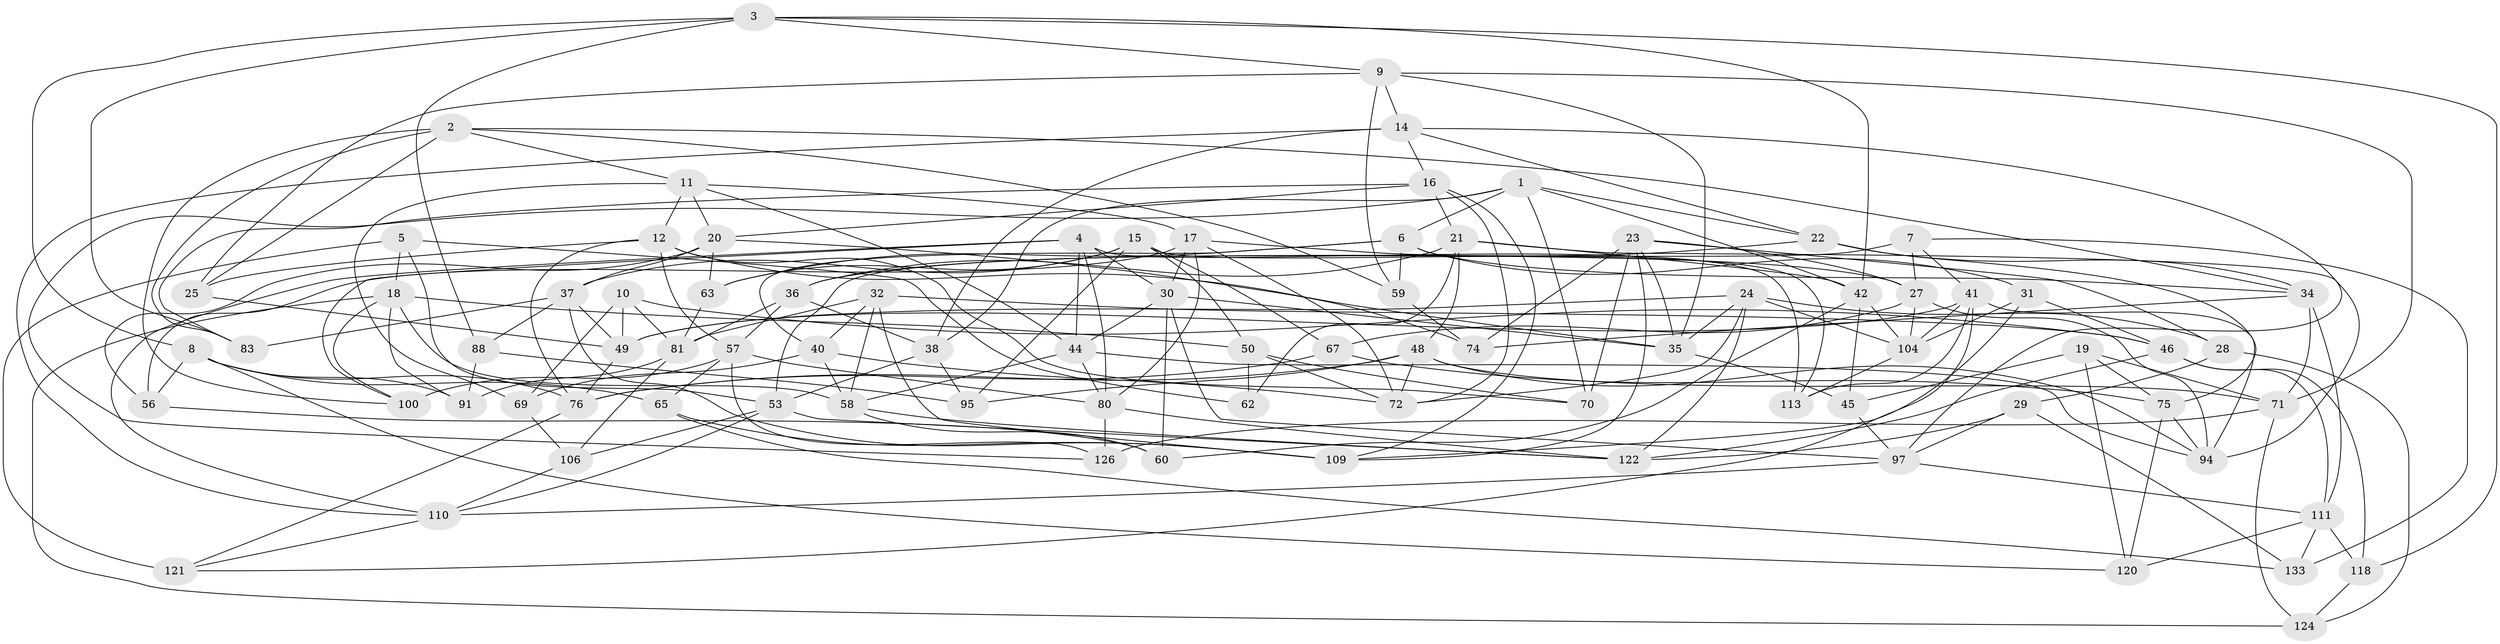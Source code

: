 // original degree distribution, {4: 1.0}
// Generated by graph-tools (version 1.1) at 2025/11/02/27/25 16:11:49]
// undirected, 83 vertices, 213 edges
graph export_dot {
graph [start="1"]
  node [color=gray90,style=filled];
  1 [super="+77"];
  2 [super="+51"];
  3 [super="+13"];
  4 [super="+39"];
  5;
  6 [super="+101"];
  7;
  8 [super="+87"];
  9 [super="+89"];
  10;
  11 [super="+26"];
  12 [super="+130"];
  14 [super="+98"];
  15 [super="+43"];
  16 [super="+102"];
  17 [super="+33"];
  18 [super="+93"];
  19;
  20 [super="+55"];
  21 [super="+92"];
  22 [super="+96"];
  23 [super="+66"];
  24 [super="+131"];
  25;
  27 [super="+132"];
  28;
  29;
  30 [super="+123"];
  31;
  32 [super="+47"];
  34 [super="+64"];
  35 [super="+68"];
  36 [super="+82"];
  37 [super="+103"];
  38 [super="+61"];
  40 [super="+115"];
  41 [super="+134"];
  42 [super="+73"];
  44 [super="+85"];
  45;
  46 [super="+52"];
  48 [super="+129"];
  49 [super="+105"];
  50 [super="+54"];
  53 [super="+78"];
  56;
  57 [super="+119"];
  58 [super="+117"];
  59;
  60;
  62;
  63;
  65;
  67;
  69;
  70;
  71 [super="+90"];
  72 [super="+79"];
  74;
  75 [super="+99"];
  76 [super="+107"];
  80 [super="+84"];
  81 [super="+86"];
  83;
  88;
  91;
  94 [super="+114"];
  95;
  97 [super="+116"];
  100;
  104 [super="+108"];
  106;
  109 [super="+127"];
  110 [super="+112"];
  111 [super="+128"];
  113;
  118;
  120;
  121;
  122 [super="+125"];
  124;
  126;
  133;
  1 -- 70;
  1 -- 6;
  1 -- 42;
  1 -- 126;
  1 -- 22;
  1 -- 38;
  2 -- 25;
  2 -- 100;
  2 -- 34;
  2 -- 83;
  2 -- 59;
  2 -- 11;
  3 -- 83;
  3 -- 88;
  3 -- 8;
  3 -- 9;
  3 -- 118;
  3 -- 42;
  4 -- 44;
  4 -- 80;
  4 -- 30;
  4 -- 100;
  4 -- 113;
  4 -- 110;
  5 -- 62;
  5 -- 121;
  5 -- 18;
  5 -- 53;
  6 -- 63;
  6 -- 59;
  6 -- 31;
  6 -- 40;
  6 -- 34;
  7 -- 27;
  7 -- 53;
  7 -- 133;
  7 -- 41;
  8 -- 91;
  8 -- 76;
  8 -- 120;
  8 -- 56;
  8 -- 65;
  9 -- 71;
  9 -- 25;
  9 -- 59;
  9 -- 14;
  9 -- 35;
  10 -- 81;
  10 -- 69;
  10 -- 46;
  10 -- 49;
  11 -- 17;
  11 -- 12;
  11 -- 69;
  11 -- 20;
  11 -- 44;
  12 -- 70;
  12 -- 76;
  12 -- 25;
  12 -- 35;
  12 -- 57;
  14 -- 97;
  14 -- 16;
  14 -- 110;
  14 -- 22;
  14 -- 38;
  15 -- 113;
  15 -- 63;
  15 -- 37;
  15 -- 50;
  15 -- 67;
  15 -- 95;
  16 -- 83;
  16 -- 72;
  16 -- 109;
  16 -- 21;
  16 -- 20;
  17 -- 80;
  17 -- 27;
  17 -- 56;
  17 -- 72;
  17 -- 30;
  18 -- 100;
  18 -- 91;
  18 -- 50;
  18 -- 124;
  18 -- 58;
  19 -- 120;
  19 -- 45;
  19 -- 71;
  19 -- 75;
  20 -- 63;
  20 -- 56;
  20 -- 37;
  20 -- 74;
  21 -- 94;
  21 -- 42;
  21 -- 48;
  21 -- 62;
  21 -- 36;
  22 -- 36;
  22 -- 75 [weight=2];
  22 -- 34;
  23 -- 109;
  23 -- 28;
  23 -- 27;
  23 -- 74;
  23 -- 35;
  23 -- 70;
  24 -- 28;
  24 -- 104;
  24 -- 122;
  24 -- 72;
  24 -- 35;
  24 -- 49;
  25 -- 49;
  27 -- 67;
  27 -- 104;
  27 -- 94;
  28 -- 124;
  28 -- 29;
  29 -- 133;
  29 -- 97;
  29 -- 122;
  30 -- 44;
  30 -- 35;
  30 -- 97;
  30 -- 60;
  31 -- 46;
  31 -- 104;
  31 -- 109;
  32 -- 40 [weight=2];
  32 -- 58;
  32 -- 81;
  32 -- 46;
  32 -- 109;
  34 -- 74;
  34 -- 111;
  34 -- 71;
  35 -- 45;
  36 -- 38 [weight=2];
  36 -- 81;
  36 -- 57;
  37 -- 83;
  37 -- 88;
  37 -- 49;
  37 -- 109;
  38 -- 53;
  38 -- 95;
  40 -- 69;
  40 -- 58;
  40 -- 72;
  41 -- 113;
  41 -- 104;
  41 -- 121;
  41 -- 94;
  41 -- 49;
  42 -- 60;
  42 -- 104;
  42 -- 45;
  44 -- 94;
  44 -- 80;
  44 -- 58;
  45 -- 97;
  46 -- 118;
  46 -- 122;
  46 -- 111;
  48 -- 72;
  48 -- 95;
  48 -- 76;
  48 -- 94;
  48 -- 71;
  49 -- 76;
  50 -- 70;
  50 -- 62 [weight=2];
  50 -- 72;
  53 -- 110;
  53 -- 106;
  53 -- 122;
  56 -- 60;
  57 -- 100;
  57 -- 65;
  57 -- 126;
  57 -- 80;
  58 -- 60;
  58 -- 122;
  59 -- 74;
  63 -- 81;
  65 -- 133;
  65 -- 109;
  67 -- 76;
  67 -- 75;
  69 -- 106;
  71 -- 126;
  71 -- 124;
  75 -- 120;
  75 -- 94;
  76 -- 121;
  80 -- 126;
  80 -- 122;
  81 -- 91;
  81 -- 106;
  88 -- 91;
  88 -- 95;
  97 -- 110;
  97 -- 111;
  104 -- 113;
  106 -- 110;
  110 -- 121;
  111 -- 133;
  111 -- 120;
  111 -- 118;
  118 -- 124;
}
